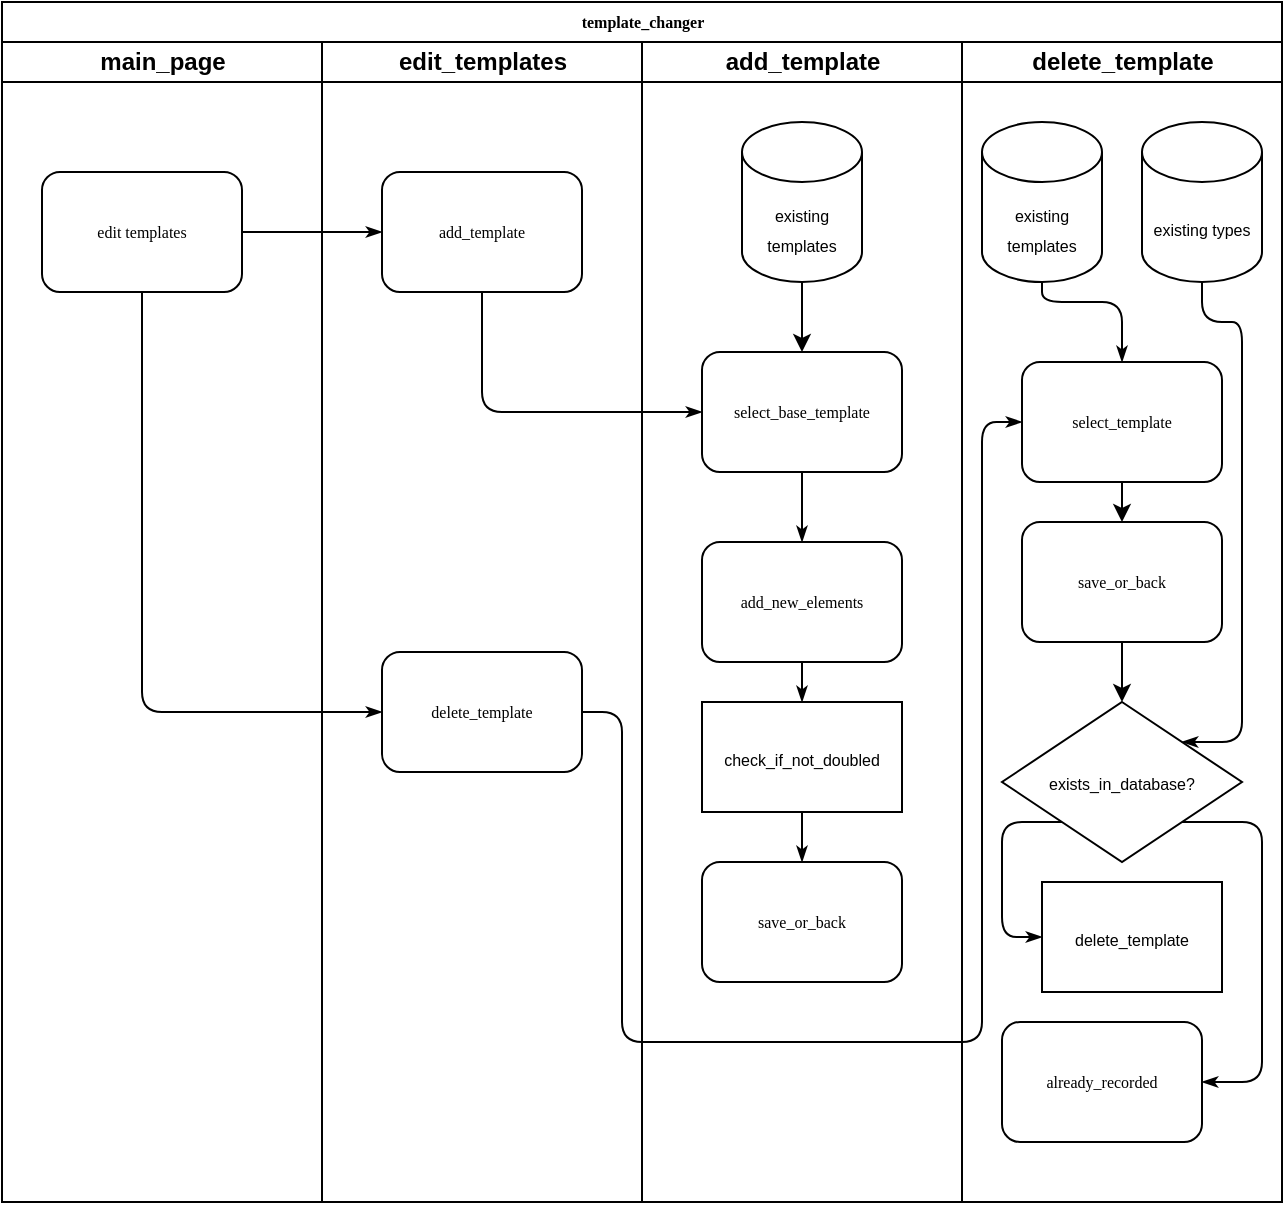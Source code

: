 <mxfile version="26.0.10">
  <diagram name="Page-1" id="74e2e168-ea6b-b213-b513-2b3c1d86103e">
    <mxGraphModel dx="683" dy="368" grid="1" gridSize="10" guides="1" tooltips="1" connect="1" arrows="1" fold="1" page="1" pageScale="1" pageWidth="827" pageHeight="583" background="none" math="0" shadow="0">
      <root>
        <mxCell id="0" />
        <mxCell id="1" parent="0" />
        <mxCell id="77e6c97f196da883-1" value="template_changer" style="swimlane;html=1;childLayout=stackLayout;startSize=20;rounded=0;shadow=0;labelBackgroundColor=none;strokeWidth=1;fontFamily=Verdana;fontSize=8;align=center;" parent="1" vertex="1">
          <mxGeometry x="70" y="40" width="640" height="600" as="geometry" />
        </mxCell>
        <mxCell id="77e6c97f196da883-2" value="main_page" style="swimlane;html=1;startSize=20;" parent="77e6c97f196da883-1" vertex="1">
          <mxGeometry y="20" width="160" height="580" as="geometry" />
        </mxCell>
        <mxCell id="77e6c97f196da883-8" value="edit templates" style="rounded=1;whiteSpace=wrap;html=1;shadow=0;labelBackgroundColor=none;strokeWidth=1;fontFamily=Verdana;fontSize=8;align=center;" parent="77e6c97f196da883-2" vertex="1">
          <mxGeometry x="20" y="65" width="100" height="60" as="geometry" />
        </mxCell>
        <mxCell id="77e6c97f196da883-26" style="edgeStyle=orthogonalEdgeStyle;rounded=1;html=1;labelBackgroundColor=none;startArrow=none;startFill=0;startSize=5;endArrow=classicThin;endFill=1;endSize=5;jettySize=auto;orthogonalLoop=1;strokeWidth=1;fontFamily=Verdana;fontSize=8" parent="77e6c97f196da883-1" source="77e6c97f196da883-8" target="77e6c97f196da883-11" edge="1">
          <mxGeometry relative="1" as="geometry" />
        </mxCell>
        <mxCell id="77e6c97f196da883-32" style="edgeStyle=orthogonalEdgeStyle;rounded=1;html=1;labelBackgroundColor=none;startArrow=none;startFill=0;startSize=5;endArrow=classicThin;endFill=1;endSize=5;jettySize=auto;orthogonalLoop=1;strokeWidth=1;fontFamily=Verdana;fontSize=8;exitX=0.5;exitY=1;exitDx=0;exitDy=0;entryX=0;entryY=0.5;entryDx=0;entryDy=0;" parent="77e6c97f196da883-1" source="77e6c97f196da883-8" target="77e6c97f196da883-9" edge="1">
          <mxGeometry relative="1" as="geometry">
            <Array as="points">
              <mxPoint x="70" y="355" />
            </Array>
            <mxPoint x="180" y="355" as="targetPoint" />
          </mxGeometry>
        </mxCell>
        <mxCell id="77e6c97f196da883-3" value="edit_templates" style="swimlane;html=1;startSize=20;" parent="77e6c97f196da883-1" vertex="1">
          <mxGeometry x="160" y="20" width="160" height="580" as="geometry" />
        </mxCell>
        <mxCell id="77e6c97f196da883-11" value="add_template" style="rounded=1;whiteSpace=wrap;html=1;shadow=0;labelBackgroundColor=none;strokeWidth=1;fontFamily=Verdana;fontSize=8;align=center;" parent="77e6c97f196da883-3" vertex="1">
          <mxGeometry x="30" y="65" width="100" height="60" as="geometry" />
        </mxCell>
        <mxCell id="77e6c97f196da883-9" value="delete_template" style="rounded=1;whiteSpace=wrap;html=1;shadow=0;labelBackgroundColor=none;strokeWidth=1;fontFamily=Verdana;fontSize=8;align=center;" parent="77e6c97f196da883-3" vertex="1">
          <mxGeometry x="30" y="305" width="100" height="60" as="geometry" />
        </mxCell>
        <mxCell id="77e6c97f196da883-4" value="add_template" style="swimlane;html=1;startSize=20;" parent="77e6c97f196da883-1" vertex="1">
          <mxGeometry x="320" y="20" width="160" height="580" as="geometry" />
        </mxCell>
        <mxCell id="77e6c97f196da883-12" value="select_base_template" style="rounded=1;whiteSpace=wrap;html=1;shadow=0;labelBackgroundColor=none;strokeWidth=1;fontFamily=Verdana;fontSize=8;align=center;" parent="77e6c97f196da883-4" vertex="1">
          <mxGeometry x="30" y="155" width="100" height="60" as="geometry" />
        </mxCell>
        <mxCell id="CdGYPm0Tz_LiLM0gNHX8-2" value="&lt;font style=&quot;font-size: 8px;&quot;&gt;existing&lt;br&gt;templates&lt;/font&gt;" style="shape=cylinder3;whiteSpace=wrap;html=1;boundedLbl=1;backgroundOutline=1;size=15;" parent="77e6c97f196da883-4" vertex="1">
          <mxGeometry x="50" y="40" width="60" height="80" as="geometry" />
        </mxCell>
        <mxCell id="CdGYPm0Tz_LiLM0gNHX8-3" value="" style="endArrow=classic;html=1;rounded=0;exitX=0.5;exitY=1;exitDx=0;exitDy=0;exitPerimeter=0;" parent="77e6c97f196da883-4" source="CdGYPm0Tz_LiLM0gNHX8-2" target="77e6c97f196da883-12" edge="1">
          <mxGeometry width="50" height="50" relative="1" as="geometry">
            <mxPoint x="100" y="280" as="sourcePoint" />
            <mxPoint x="150" y="230" as="targetPoint" />
          </mxGeometry>
        </mxCell>
        <mxCell id="77e6c97f196da883-15" value="add_new_elements" style="rounded=1;whiteSpace=wrap;html=1;shadow=0;labelBackgroundColor=none;strokeWidth=1;fontFamily=Verdana;fontSize=8;align=center;" parent="77e6c97f196da883-4" vertex="1">
          <mxGeometry x="30" y="250" width="100" height="60" as="geometry" />
        </mxCell>
        <mxCell id="77e6c97f196da883-33" style="edgeStyle=orthogonalEdgeStyle;rounded=1;html=1;labelBackgroundColor=none;startArrow=none;startFill=0;startSize=5;endArrow=classicThin;endFill=1;endSize=5;jettySize=auto;orthogonalLoop=1;strokeWidth=1;fontFamily=Verdana;fontSize=8;exitX=0.5;exitY=1;exitDx=0;exitDy=0;" parent="77e6c97f196da883-4" source="77e6c97f196da883-12" target="77e6c97f196da883-15" edge="1">
          <mxGeometry relative="1" as="geometry">
            <mxPoint x="120" y="270" as="sourcePoint" />
          </mxGeometry>
        </mxCell>
        <mxCell id="CdGYPm0Tz_LiLM0gNHX8-7" value="&lt;font style=&quot;font-size: 8px;&quot;&gt;check_if_not_doubled&lt;/font&gt;" style="rounded=0;whiteSpace=wrap;html=1;" parent="77e6c97f196da883-4" vertex="1">
          <mxGeometry x="30" y="330" width="100" height="55" as="geometry" />
        </mxCell>
        <mxCell id="CdGYPm0Tz_LiLM0gNHX8-8" value="save_or_back" style="rounded=1;whiteSpace=wrap;html=1;shadow=0;labelBackgroundColor=none;strokeWidth=1;fontFamily=Verdana;fontSize=8;align=center;" parent="77e6c97f196da883-4" vertex="1">
          <mxGeometry x="30" y="410" width="100" height="60" as="geometry" />
        </mxCell>
        <mxCell id="CdGYPm0Tz_LiLM0gNHX8-9" style="edgeStyle=orthogonalEdgeStyle;rounded=1;html=1;labelBackgroundColor=none;startArrow=none;startFill=0;startSize=5;endArrow=classicThin;endFill=1;endSize=5;jettySize=auto;orthogonalLoop=1;strokeWidth=1;fontFamily=Verdana;fontSize=8;exitX=0.5;exitY=1;exitDx=0;exitDy=0;entryX=0.5;entryY=0;entryDx=0;entryDy=0;" parent="77e6c97f196da883-4" source="77e6c97f196da883-15" target="CdGYPm0Tz_LiLM0gNHX8-7" edge="1">
          <mxGeometry relative="1" as="geometry">
            <mxPoint x="90" y="225" as="sourcePoint" />
            <mxPoint x="90" y="260" as="targetPoint" />
          </mxGeometry>
        </mxCell>
        <mxCell id="CdGYPm0Tz_LiLM0gNHX8-10" style="edgeStyle=orthogonalEdgeStyle;rounded=1;html=1;labelBackgroundColor=none;startArrow=none;startFill=0;startSize=5;endArrow=classicThin;endFill=1;endSize=5;jettySize=auto;orthogonalLoop=1;strokeWidth=1;fontFamily=Verdana;fontSize=8;exitX=0.5;exitY=1;exitDx=0;exitDy=0;entryX=0.5;entryY=0;entryDx=0;entryDy=0;" parent="77e6c97f196da883-4" source="CdGYPm0Tz_LiLM0gNHX8-7" target="CdGYPm0Tz_LiLM0gNHX8-8" edge="1">
          <mxGeometry relative="1" as="geometry">
            <mxPoint x="90" y="320" as="sourcePoint" />
            <mxPoint x="90" y="340" as="targetPoint" />
          </mxGeometry>
        </mxCell>
        <mxCell id="77e6c97f196da883-6" value="delete_template" style="swimlane;html=1;startSize=20;" parent="77e6c97f196da883-1" vertex="1">
          <mxGeometry x="480" y="20" width="160" height="580" as="geometry" />
        </mxCell>
        <mxCell id="CdGYPm0Tz_LiLM0gNHX8-11" value="&lt;font style=&quot;font-size: 8px;&quot;&gt;existing&lt;br&gt;templates&lt;/font&gt;" style="shape=cylinder3;whiteSpace=wrap;html=1;boundedLbl=1;backgroundOutline=1;size=15;" parent="77e6c97f196da883-6" vertex="1">
          <mxGeometry x="10" y="40" width="60" height="80" as="geometry" />
        </mxCell>
        <mxCell id="CdGYPm0Tz_LiLM0gNHX8-12" value="&lt;span style=&quot;font-size: 8px;&quot;&gt;existing types&lt;/span&gt;" style="shape=cylinder3;whiteSpace=wrap;html=1;boundedLbl=1;backgroundOutline=1;size=15;" parent="77e6c97f196da883-6" vertex="1">
          <mxGeometry x="90" y="40" width="60" height="80" as="geometry" />
        </mxCell>
        <mxCell id="CdGYPm0Tz_LiLM0gNHX8-13" value="select_template" style="rounded=1;whiteSpace=wrap;html=1;shadow=0;labelBackgroundColor=none;strokeWidth=1;fontFamily=Verdana;fontSize=8;align=center;" parent="77e6c97f196da883-6" vertex="1">
          <mxGeometry x="30" y="160" width="100" height="60" as="geometry" />
        </mxCell>
        <mxCell id="CdGYPm0Tz_LiLM0gNHX8-16" style="edgeStyle=orthogonalEdgeStyle;rounded=1;html=1;labelBackgroundColor=none;startArrow=none;startFill=0;startSize=5;endArrow=classicThin;endFill=1;endSize=5;jettySize=auto;orthogonalLoop=1;strokeWidth=1;fontFamily=Verdana;fontSize=8;entryX=0.5;entryY=0;entryDx=0;entryDy=0;exitX=0.5;exitY=1;exitDx=0;exitDy=0;exitPerimeter=0;" parent="77e6c97f196da883-6" source="CdGYPm0Tz_LiLM0gNHX8-11" target="CdGYPm0Tz_LiLM0gNHX8-13" edge="1">
          <mxGeometry relative="1" as="geometry">
            <mxPoint x="70" y="110" as="sourcePoint" />
            <mxPoint x="85" y="150" as="targetPoint" />
            <Array as="points">
              <mxPoint x="40" y="130" />
              <mxPoint x="80" y="130" />
            </Array>
          </mxGeometry>
        </mxCell>
        <mxCell id="CdGYPm0Tz_LiLM0gNHX8-22" value="&lt;font style=&quot;font-size: 8px;&quot;&gt;delete_template&lt;/font&gt;" style="rounded=0;whiteSpace=wrap;html=1;" parent="77e6c97f196da883-6" vertex="1">
          <mxGeometry x="40" y="420" width="90" height="55" as="geometry" />
        </mxCell>
        <mxCell id="CdGYPm0Tz_LiLM0gNHX8-19" value="&lt;font style=&quot;font-size: 8px;&quot;&gt;exists_in_database?&lt;/font&gt;" style="rhombus;whiteSpace=wrap;html=1;" parent="77e6c97f196da883-6" vertex="1">
          <mxGeometry x="20" y="330" width="120" height="80" as="geometry" />
        </mxCell>
        <mxCell id="CdGYPm0Tz_LiLM0gNHX8-17" style="edgeStyle=orthogonalEdgeStyle;rounded=1;html=1;labelBackgroundColor=none;startArrow=none;startFill=0;startSize=5;endArrow=classicThin;endFill=1;endSize=5;jettySize=auto;orthogonalLoop=1;strokeWidth=1;fontFamily=Verdana;fontSize=8;exitX=0.5;exitY=1;exitDx=0;exitDy=0;exitPerimeter=0;entryX=1;entryY=0;entryDx=0;entryDy=0;" parent="77e6c97f196da883-6" source="CdGYPm0Tz_LiLM0gNHX8-12" target="CdGYPm0Tz_LiLM0gNHX8-19" edge="1">
          <mxGeometry relative="1" as="geometry">
            <mxPoint x="200" y="120" as="sourcePoint" />
            <mxPoint x="215" y="160" as="targetPoint" />
            <Array as="points">
              <mxPoint x="120" y="140" />
              <mxPoint x="140" y="140" />
              <mxPoint x="140" y="350" />
            </Array>
          </mxGeometry>
        </mxCell>
        <mxCell id="CdGYPm0Tz_LiLM0gNHX8-25" style="edgeStyle=orthogonalEdgeStyle;rounded=1;html=1;labelBackgroundColor=none;startArrow=none;startFill=0;startSize=5;endArrow=classicThin;endFill=1;endSize=5;jettySize=auto;orthogonalLoop=1;strokeWidth=1;fontFamily=Verdana;fontSize=8;exitX=0;exitY=1;exitDx=0;exitDy=0;entryX=0;entryY=0.5;entryDx=0;entryDy=0;" parent="77e6c97f196da883-6" source="CdGYPm0Tz_LiLM0gNHX8-19" target="CdGYPm0Tz_LiLM0gNHX8-22" edge="1">
          <mxGeometry relative="1" as="geometry">
            <mxPoint x="130" y="130" as="sourcePoint" />
            <mxPoint x="120" y="360" as="targetPoint" />
            <Array as="points">
              <mxPoint x="20" y="390" />
              <mxPoint x="20" y="448" />
            </Array>
          </mxGeometry>
        </mxCell>
        <mxCell id="CdGYPm0Tz_LiLM0gNHX8-26" style="edgeStyle=orthogonalEdgeStyle;rounded=1;html=1;labelBackgroundColor=none;startArrow=none;startFill=0;startSize=5;endArrow=classicThin;endFill=1;endSize=5;jettySize=auto;orthogonalLoop=1;strokeWidth=1;fontFamily=Verdana;fontSize=8;exitX=1;exitY=1;exitDx=0;exitDy=0;entryX=1;entryY=0.5;entryDx=0;entryDy=0;" parent="77e6c97f196da883-6" source="CdGYPm0Tz_LiLM0gNHX8-19" target="2P2jkM-Gi_SpZq0DHBgW-1" edge="1">
          <mxGeometry relative="1" as="geometry">
            <mxPoint x="60" y="400" as="sourcePoint" />
            <mxPoint x="120" y="517.5" as="targetPoint" />
            <Array as="points">
              <mxPoint x="150" y="390" />
              <mxPoint x="150" y="520" />
            </Array>
          </mxGeometry>
        </mxCell>
        <mxCell id="CdGYPm0Tz_LiLM0gNHX8-27" value="save_or_back" style="rounded=1;whiteSpace=wrap;html=1;shadow=0;labelBackgroundColor=none;strokeWidth=1;fontFamily=Verdana;fontSize=8;align=center;" parent="77e6c97f196da883-6" vertex="1">
          <mxGeometry x="30" y="240" width="100" height="60" as="geometry" />
        </mxCell>
        <mxCell id="CdGYPm0Tz_LiLM0gNHX8-28" value="" style="endArrow=classic;html=1;rounded=0;exitX=0.5;exitY=1;exitDx=0;exitDy=0;entryX=0.5;entryY=0;entryDx=0;entryDy=0;" parent="77e6c97f196da883-6" source="CdGYPm0Tz_LiLM0gNHX8-13" target="CdGYPm0Tz_LiLM0gNHX8-27" edge="1">
          <mxGeometry width="50" height="50" relative="1" as="geometry">
            <mxPoint x="-70" y="130" as="sourcePoint" />
            <mxPoint x="-70" y="165" as="targetPoint" />
          </mxGeometry>
        </mxCell>
        <mxCell id="CdGYPm0Tz_LiLM0gNHX8-29" value="" style="endArrow=classic;html=1;rounded=0;exitX=0.5;exitY=1;exitDx=0;exitDy=0;entryX=0.5;entryY=0;entryDx=0;entryDy=0;" parent="77e6c97f196da883-6" source="CdGYPm0Tz_LiLM0gNHX8-27" target="CdGYPm0Tz_LiLM0gNHX8-19" edge="1">
          <mxGeometry width="50" height="50" relative="1" as="geometry">
            <mxPoint x="90" y="230" as="sourcePoint" />
            <mxPoint x="90" y="250" as="targetPoint" />
          </mxGeometry>
        </mxCell>
        <mxCell id="2P2jkM-Gi_SpZq0DHBgW-1" value="already_recorded" style="rounded=1;whiteSpace=wrap;html=1;shadow=0;labelBackgroundColor=none;strokeWidth=1;fontFamily=Verdana;fontSize=8;align=center;" vertex="1" parent="77e6c97f196da883-6">
          <mxGeometry x="20" y="490" width="100" height="60" as="geometry" />
        </mxCell>
        <mxCell id="CdGYPm0Tz_LiLM0gNHX8-5" style="edgeStyle=orthogonalEdgeStyle;rounded=1;html=1;labelBackgroundColor=none;startArrow=none;startFill=0;startSize=5;endArrow=classicThin;endFill=1;endSize=5;jettySize=auto;orthogonalLoop=1;strokeWidth=1;fontFamily=Verdana;fontSize=8;entryX=0;entryY=0.5;entryDx=0;entryDy=0;exitX=0.5;exitY=1;exitDx=0;exitDy=0;" parent="77e6c97f196da883-1" source="77e6c97f196da883-11" target="77e6c97f196da883-12" edge="1">
          <mxGeometry relative="1" as="geometry">
            <mxPoint x="130" y="125" as="sourcePoint" />
            <mxPoint x="200" y="125" as="targetPoint" />
          </mxGeometry>
        </mxCell>
        <mxCell id="CdGYPm0Tz_LiLM0gNHX8-14" style="edgeStyle=orthogonalEdgeStyle;rounded=1;html=1;labelBackgroundColor=none;startArrow=none;startFill=0;startSize=5;endArrow=classicThin;endFill=1;endSize=5;jettySize=auto;orthogonalLoop=1;strokeWidth=1;fontFamily=Verdana;fontSize=8;entryX=0;entryY=0.5;entryDx=0;entryDy=0;exitX=1;exitY=0.5;exitDx=0;exitDy=0;" parent="77e6c97f196da883-1" source="77e6c97f196da883-9" target="CdGYPm0Tz_LiLM0gNHX8-13" edge="1">
          <mxGeometry relative="1" as="geometry">
            <mxPoint x="250" y="155" as="sourcePoint" />
            <mxPoint x="360" y="215" as="targetPoint" />
            <Array as="points">
              <mxPoint x="310" y="355" />
              <mxPoint x="310" y="520" />
              <mxPoint x="490" y="520" />
              <mxPoint x="490" y="210" />
            </Array>
          </mxGeometry>
        </mxCell>
      </root>
    </mxGraphModel>
  </diagram>
</mxfile>
